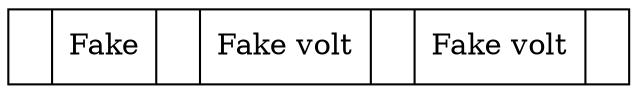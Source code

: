 digraph g { 
 node [shape=record];
Nodo1311053135[label="<P0>|Fake |<P1>|Fake volt|<P2>|Fake volt|<P3>"];
}